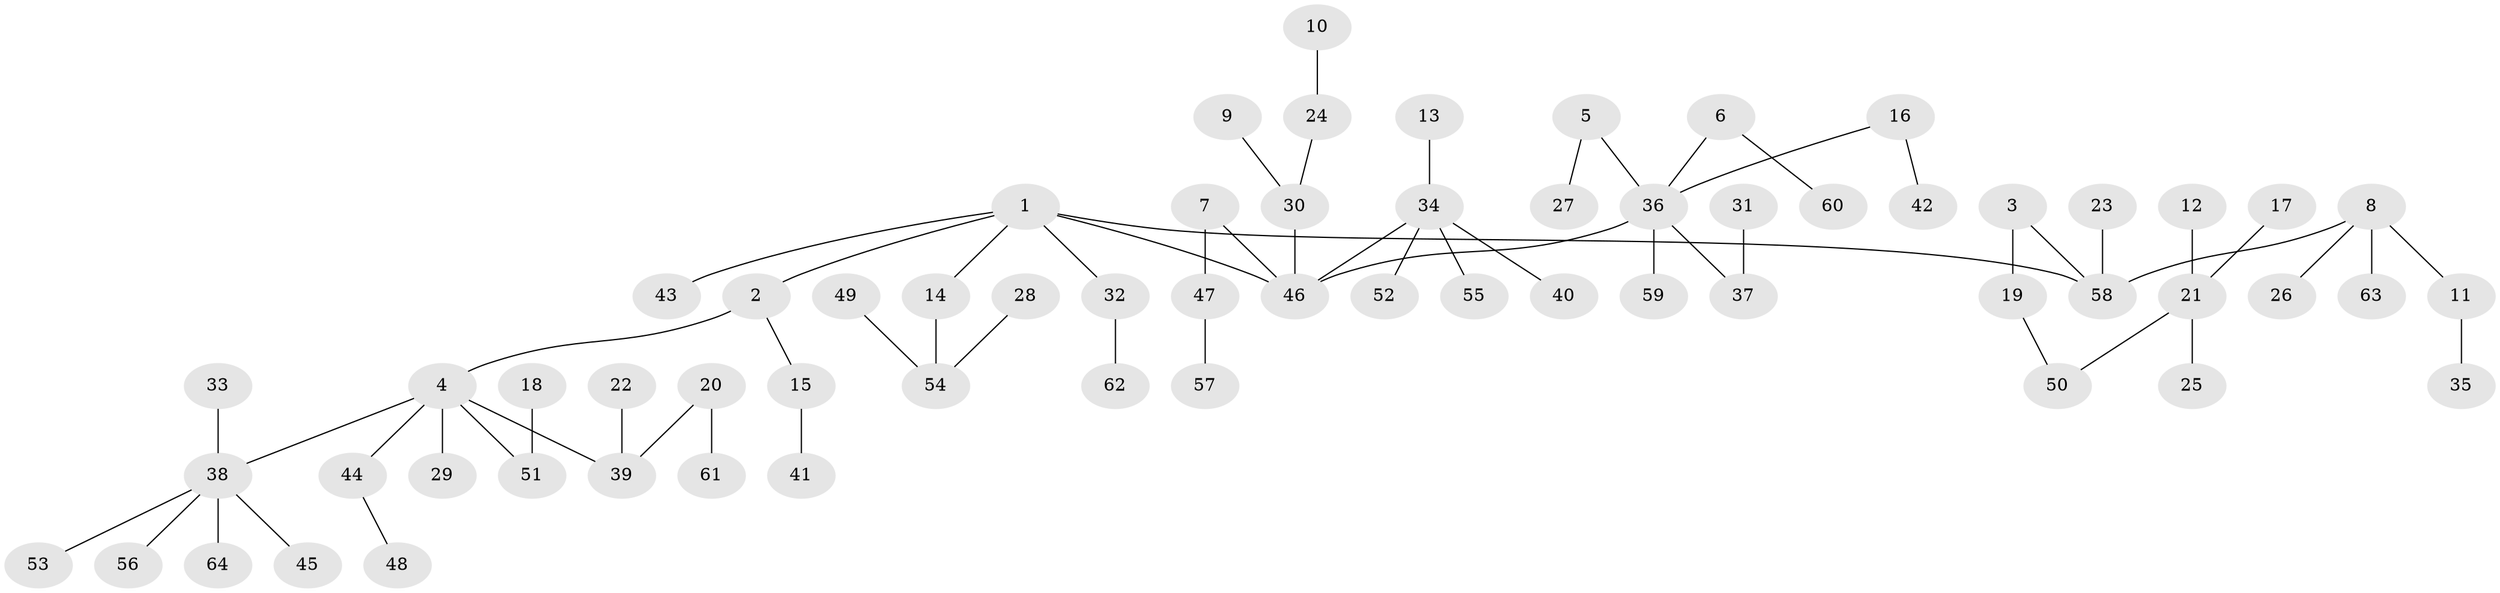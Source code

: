 // original degree distribution, {3: 0.1640625, 5: 0.03125, 6: 0.0234375, 2: 0.25, 4: 0.0546875, 1: 0.4765625}
// Generated by graph-tools (version 1.1) at 2025/50/03/09/25 03:50:25]
// undirected, 64 vertices, 63 edges
graph export_dot {
graph [start="1"]
  node [color=gray90,style=filled];
  1;
  2;
  3;
  4;
  5;
  6;
  7;
  8;
  9;
  10;
  11;
  12;
  13;
  14;
  15;
  16;
  17;
  18;
  19;
  20;
  21;
  22;
  23;
  24;
  25;
  26;
  27;
  28;
  29;
  30;
  31;
  32;
  33;
  34;
  35;
  36;
  37;
  38;
  39;
  40;
  41;
  42;
  43;
  44;
  45;
  46;
  47;
  48;
  49;
  50;
  51;
  52;
  53;
  54;
  55;
  56;
  57;
  58;
  59;
  60;
  61;
  62;
  63;
  64;
  1 -- 2 [weight=1.0];
  1 -- 14 [weight=1.0];
  1 -- 32 [weight=1.0];
  1 -- 43 [weight=1.0];
  1 -- 46 [weight=1.0];
  1 -- 58 [weight=1.0];
  2 -- 4 [weight=1.0];
  2 -- 15 [weight=1.0];
  3 -- 19 [weight=1.0];
  3 -- 58 [weight=1.0];
  4 -- 29 [weight=1.0];
  4 -- 38 [weight=1.0];
  4 -- 39 [weight=1.0];
  4 -- 44 [weight=1.0];
  4 -- 51 [weight=1.0];
  5 -- 27 [weight=1.0];
  5 -- 36 [weight=1.0];
  6 -- 36 [weight=1.0];
  6 -- 60 [weight=1.0];
  7 -- 46 [weight=1.0];
  7 -- 47 [weight=1.0];
  8 -- 11 [weight=1.0];
  8 -- 26 [weight=1.0];
  8 -- 58 [weight=1.0];
  8 -- 63 [weight=1.0];
  9 -- 30 [weight=1.0];
  10 -- 24 [weight=1.0];
  11 -- 35 [weight=1.0];
  12 -- 21 [weight=1.0];
  13 -- 34 [weight=1.0];
  14 -- 54 [weight=1.0];
  15 -- 41 [weight=1.0];
  16 -- 36 [weight=1.0];
  16 -- 42 [weight=1.0];
  17 -- 21 [weight=1.0];
  18 -- 51 [weight=1.0];
  19 -- 50 [weight=1.0];
  20 -- 39 [weight=1.0];
  20 -- 61 [weight=1.0];
  21 -- 25 [weight=1.0];
  21 -- 50 [weight=1.0];
  22 -- 39 [weight=1.0];
  23 -- 58 [weight=1.0];
  24 -- 30 [weight=1.0];
  28 -- 54 [weight=1.0];
  30 -- 46 [weight=1.0];
  31 -- 37 [weight=1.0];
  32 -- 62 [weight=1.0];
  33 -- 38 [weight=1.0];
  34 -- 40 [weight=1.0];
  34 -- 46 [weight=1.0];
  34 -- 52 [weight=1.0];
  34 -- 55 [weight=1.0];
  36 -- 37 [weight=1.0];
  36 -- 46 [weight=1.0];
  36 -- 59 [weight=1.0];
  38 -- 45 [weight=1.0];
  38 -- 53 [weight=1.0];
  38 -- 56 [weight=1.0];
  38 -- 64 [weight=1.0];
  44 -- 48 [weight=1.0];
  47 -- 57 [weight=1.0];
  49 -- 54 [weight=1.0];
}

